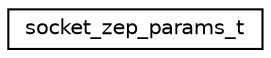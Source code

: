 digraph "Graphical Class Hierarchy"
{
 // LATEX_PDF_SIZE
  edge [fontname="Helvetica",fontsize="10",labelfontname="Helvetica",labelfontsize="10"];
  node [fontname="Helvetica",fontsize="10",shape=record];
  rankdir="LR";
  Node0 [label="socket_zep_params_t",height=0.2,width=0.4,color="black", fillcolor="white", style="filled",URL="$structsocket__zep__params__t.html",tooltip="ZEP device initialization parameters."];
}
